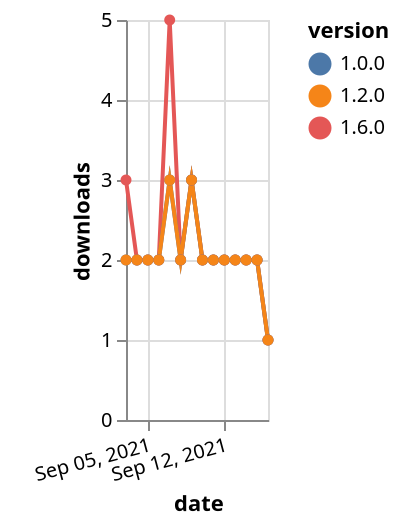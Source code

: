 {"$schema": "https://vega.github.io/schema/vega-lite/v5.json", "description": "A simple bar chart with embedded data.", "data": {"values": [{"date": "2021-09-03", "total": 228, "delta": 3, "version": "1.6.0"}, {"date": "2021-09-04", "total": 230, "delta": 2, "version": "1.6.0"}, {"date": "2021-09-05", "total": 232, "delta": 2, "version": "1.6.0"}, {"date": "2021-09-06", "total": 234, "delta": 2, "version": "1.6.0"}, {"date": "2021-09-07", "total": 239, "delta": 5, "version": "1.6.0"}, {"date": "2021-09-08", "total": 241, "delta": 2, "version": "1.6.0"}, {"date": "2021-09-09", "total": 244, "delta": 3, "version": "1.6.0"}, {"date": "2021-09-10", "total": 246, "delta": 2, "version": "1.6.0"}, {"date": "2021-09-11", "total": 248, "delta": 2, "version": "1.6.0"}, {"date": "2021-09-12", "total": 250, "delta": 2, "version": "1.6.0"}, {"date": "2021-09-13", "total": 252, "delta": 2, "version": "1.6.0"}, {"date": "2021-09-14", "total": 254, "delta": 2, "version": "1.6.0"}, {"date": "2021-09-15", "total": 256, "delta": 2, "version": "1.6.0"}, {"date": "2021-09-16", "total": 257, "delta": 1, "version": "1.6.0"}, {"date": "2021-09-03", "total": 1482, "delta": 2, "version": "1.0.0"}, {"date": "2021-09-04", "total": 1484, "delta": 2, "version": "1.0.0"}, {"date": "2021-09-05", "total": 1486, "delta": 2, "version": "1.0.0"}, {"date": "2021-09-06", "total": 1488, "delta": 2, "version": "1.0.0"}, {"date": "2021-09-07", "total": 1491, "delta": 3, "version": "1.0.0"}, {"date": "2021-09-08", "total": 1493, "delta": 2, "version": "1.0.0"}, {"date": "2021-09-09", "total": 1496, "delta": 3, "version": "1.0.0"}, {"date": "2021-09-10", "total": 1498, "delta": 2, "version": "1.0.0"}, {"date": "2021-09-11", "total": 1500, "delta": 2, "version": "1.0.0"}, {"date": "2021-09-12", "total": 1502, "delta": 2, "version": "1.0.0"}, {"date": "2021-09-13", "total": 1504, "delta": 2, "version": "1.0.0"}, {"date": "2021-09-14", "total": 1506, "delta": 2, "version": "1.0.0"}, {"date": "2021-09-15", "total": 1508, "delta": 2, "version": "1.0.0"}, {"date": "2021-09-16", "total": 1509, "delta": 1, "version": "1.0.0"}, {"date": "2021-09-03", "total": 1015, "delta": 2, "version": "1.2.0"}, {"date": "2021-09-04", "total": 1017, "delta": 2, "version": "1.2.0"}, {"date": "2021-09-05", "total": 1019, "delta": 2, "version": "1.2.0"}, {"date": "2021-09-06", "total": 1021, "delta": 2, "version": "1.2.0"}, {"date": "2021-09-07", "total": 1024, "delta": 3, "version": "1.2.0"}, {"date": "2021-09-08", "total": 1026, "delta": 2, "version": "1.2.0"}, {"date": "2021-09-09", "total": 1029, "delta": 3, "version": "1.2.0"}, {"date": "2021-09-10", "total": 1031, "delta": 2, "version": "1.2.0"}, {"date": "2021-09-11", "total": 1033, "delta": 2, "version": "1.2.0"}, {"date": "2021-09-12", "total": 1035, "delta": 2, "version": "1.2.0"}, {"date": "2021-09-13", "total": 1037, "delta": 2, "version": "1.2.0"}, {"date": "2021-09-14", "total": 1039, "delta": 2, "version": "1.2.0"}, {"date": "2021-09-15", "total": 1041, "delta": 2, "version": "1.2.0"}, {"date": "2021-09-16", "total": 1042, "delta": 1, "version": "1.2.0"}]}, "width": "container", "mark": {"type": "line", "point": {"filled": true}}, "encoding": {"x": {"field": "date", "type": "temporal", "timeUnit": "yearmonthdate", "title": "date", "axis": {"labelAngle": -15}}, "y": {"field": "delta", "type": "quantitative", "title": "downloads"}, "color": {"field": "version", "type": "nominal"}, "tooltip": {"field": "delta"}}}